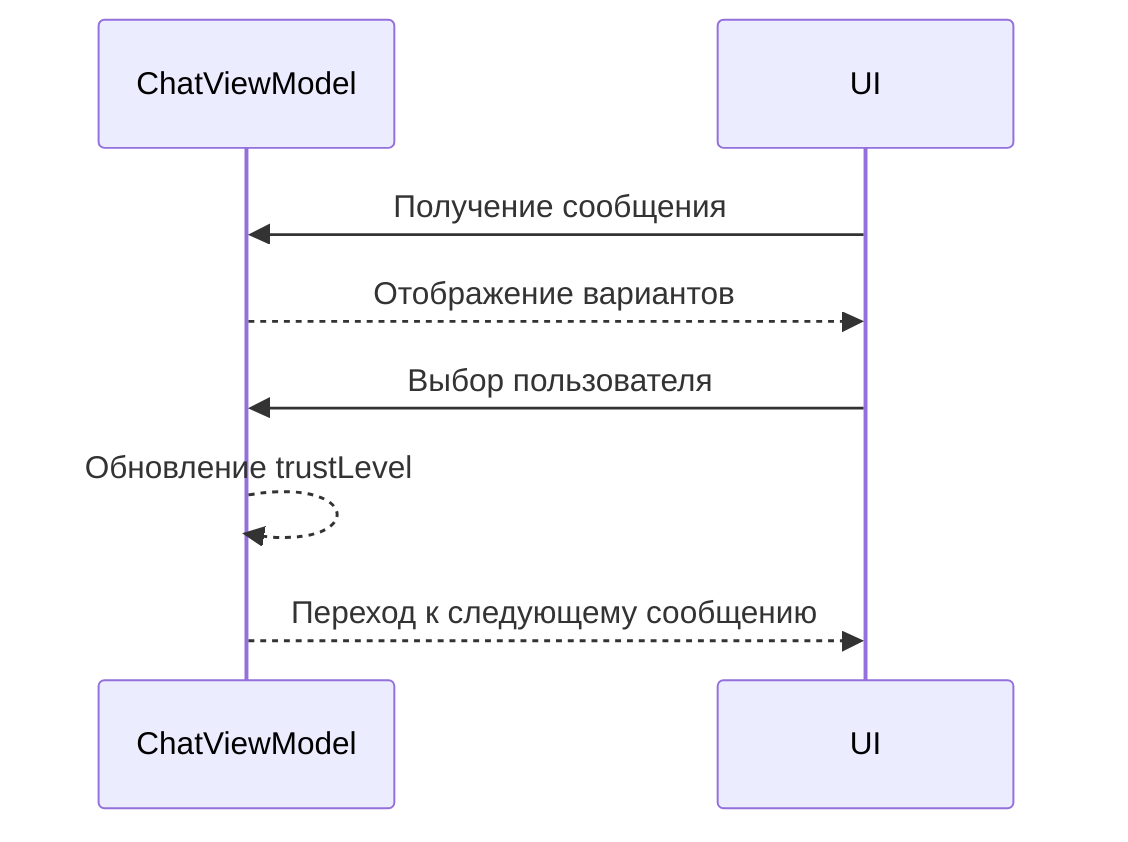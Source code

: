 %% Активность выбора в чате
%% Поток: получение сообщения, выбор, обновление trust, переход к следующему сообщению.
sequenceDiagram
    participant C as ChatViewModel
    participant U as UI
    U->>C: Получение сообщения
    C-->>U: Отображение вариантов
    U->>C: Выбор пользователя
    C-->>C: Обновление trustLevel
    C-->>U: Переход к следующему сообщению